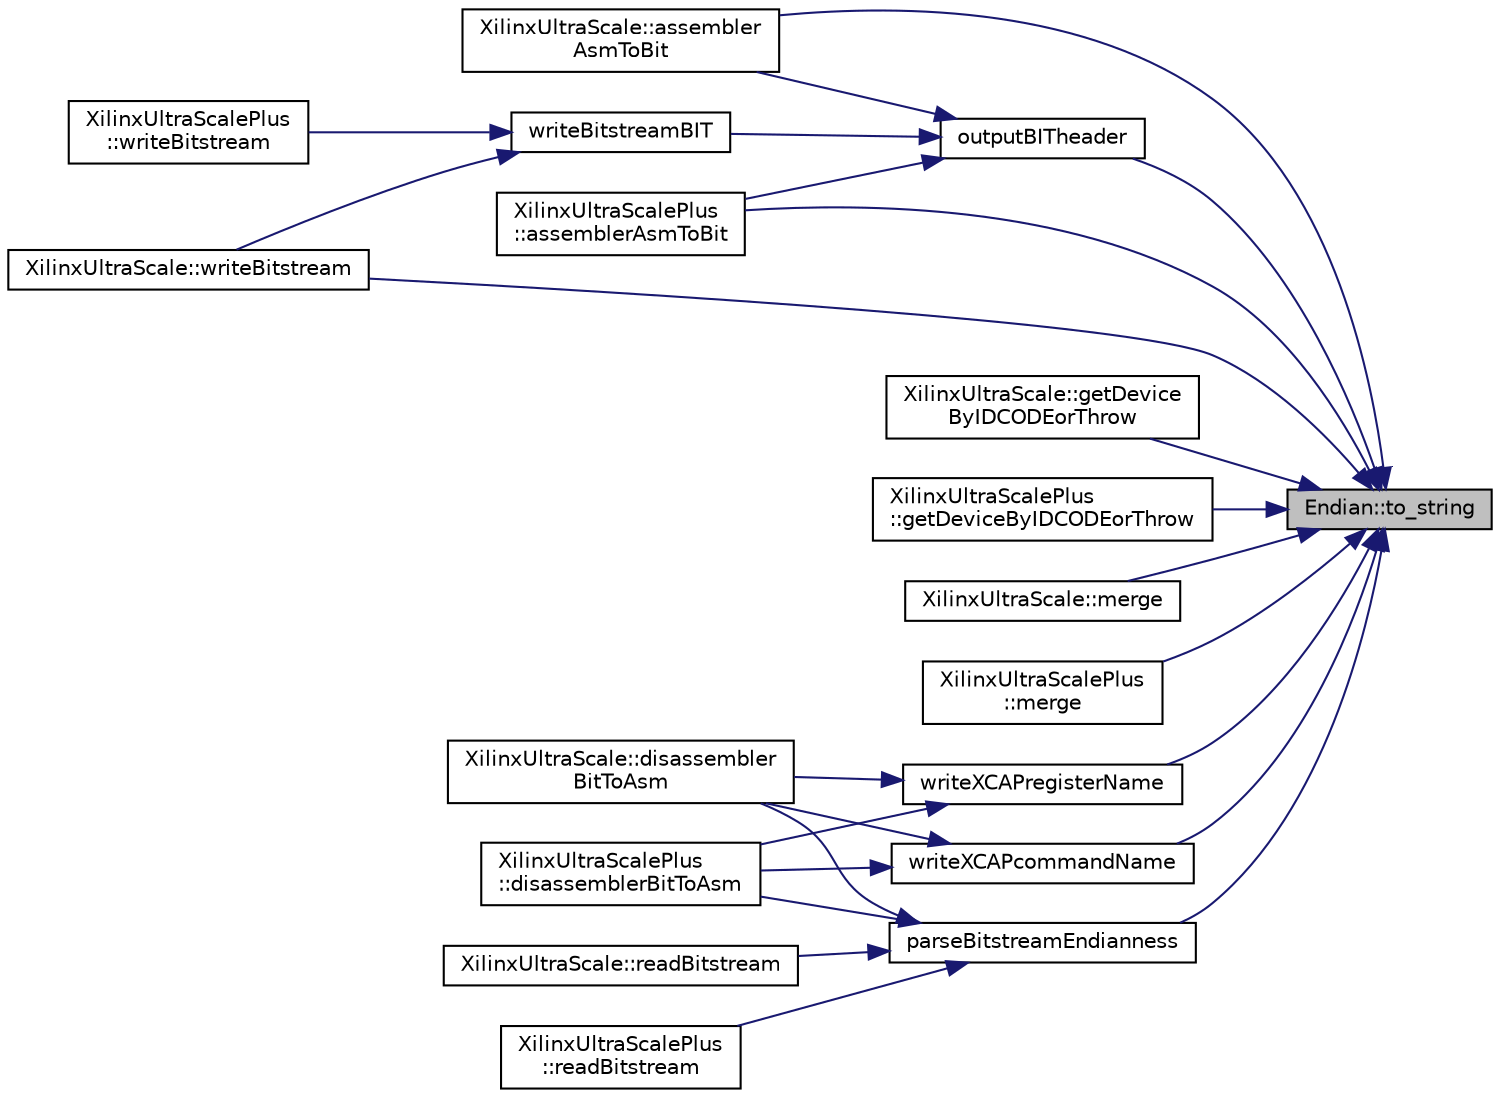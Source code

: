 digraph "Endian::to_string"
{
 // INTERACTIVE_SVG=YES
 // LATEX_PDF_SIZE
  edge [fontname="Helvetica",fontsize="10",labelfontname="Helvetica",labelfontsize="10"];
  node [fontname="Helvetica",fontsize="10",shape=record];
  rankdir="RL";
  Node1 [label="Endian::to_string",height=0.2,width=0.4,color="black", fillcolor="grey75", style="filled", fontcolor="black",tooltip=" "];
  Node1 -> Node2 [dir="back",color="midnightblue",fontsize="10",style="solid",fontname="Helvetica"];
  Node2 [label="XilinxUltraScale::assembler\lAsmToBit",height=0.2,width=0.4,color="black", fillcolor="white", style="filled",URL="$classXilinxUltraScale.html#ae59064108c5ceddce061542356c05a41",tooltip=" "];
  Node1 -> Node3 [dir="back",color="midnightblue",fontsize="10",style="solid",fontname="Helvetica"];
  Node3 [label="XilinxUltraScalePlus\l::assemblerAsmToBit",height=0.2,width=0.4,color="black", fillcolor="white", style="filled",URL="$classXilinxUltraScalePlus.html#a058802c627c4177c6fd88ca079551207",tooltip=" "];
  Node1 -> Node4 [dir="back",color="midnightblue",fontsize="10",style="solid",fontname="Helvetica"];
  Node4 [label="XilinxUltraScale::getDevice\lByIDCODEorThrow",height=0.2,width=0.4,color="black", fillcolor="white", style="filled",URL="$classXilinxUltraScale.html#a25b4faa957ea0f214a1c21bb982572d1",tooltip=" "];
  Node1 -> Node5 [dir="back",color="midnightblue",fontsize="10",style="solid",fontname="Helvetica"];
  Node5 [label="XilinxUltraScalePlus\l::getDeviceByIDCODEorThrow",height=0.2,width=0.4,color="black", fillcolor="white", style="filled",URL="$classXilinxUltraScalePlus.html#a92388a7fd1d5f5256cb01fa011d46199",tooltip=" "];
  Node1 -> Node6 [dir="back",color="midnightblue",fontsize="10",style="solid",fontname="Helvetica"];
  Node6 [label="XilinxUltraScale::merge",height=0.2,width=0.4,color="black", fillcolor="white", style="filled",URL="$classXilinxUltraScale.html#a6b42cd68a7bb4727c5f3c9076c21bdf1",tooltip=" "];
  Node1 -> Node7 [dir="back",color="midnightblue",fontsize="10",style="solid",fontname="Helvetica"];
  Node7 [label="XilinxUltraScalePlus\l::merge",height=0.2,width=0.4,color="black", fillcolor="white", style="filled",URL="$classXilinxUltraScalePlus.html#aa0e0292dad364e72a422f4733f5ca207",tooltip=" "];
  Node1 -> Node8 [dir="back",color="midnightblue",fontsize="10",style="solid",fontname="Helvetica"];
  Node8 [label="outputBITheader",height=0.2,width=0.4,color="black", fillcolor="white", style="filled",URL="$XCAP__inline__Output_8h.html#a91979dffab085f36666aabd8b3b62934",tooltip=" "];
  Node8 -> Node2 [dir="back",color="midnightblue",fontsize="10",style="solid",fontname="Helvetica"];
  Node8 -> Node3 [dir="back",color="midnightblue",fontsize="10",style="solid",fontname="Helvetica"];
  Node8 -> Node9 [dir="back",color="midnightblue",fontsize="10",style="solid",fontname="Helvetica"];
  Node9 [label="writeBitstreamBIT",height=0.2,width=0.4,color="black", fillcolor="white", style="filled",URL="$XCAP__inline__Output_8h.html#a7fb90fced1a719d94263f1c2e812ddb7",tooltip=" "];
  Node9 -> Node10 [dir="back",color="midnightblue",fontsize="10",style="solid",fontname="Helvetica"];
  Node10 [label="XilinxUltraScale::writeBitstream",height=0.2,width=0.4,color="black", fillcolor="white", style="filled",URL="$classXilinxUltraScale.html#ae7bdd2bbb29cb3ef06c611605d997287",tooltip=" "];
  Node9 -> Node11 [dir="back",color="midnightblue",fontsize="10",style="solid",fontname="Helvetica"];
  Node11 [label="XilinxUltraScalePlus\l::writeBitstream",height=0.2,width=0.4,color="black", fillcolor="white", style="filled",URL="$classXilinxUltraScalePlus.html#a7f2a7c34766d004adc6f1cfe1bdd62e7",tooltip=" "];
  Node1 -> Node12 [dir="back",color="midnightblue",fontsize="10",style="solid",fontname="Helvetica"];
  Node12 [label="parseBitstreamEndianness",height=0.2,width=0.4,color="black", fillcolor="white", style="filled",URL="$XCAP__inline__Input_8h.html#afecbc7d2f0175cd665f732ec0c5b93bf",tooltip=" "];
  Node12 -> Node13 [dir="back",color="midnightblue",fontsize="10",style="solid",fontname="Helvetica"];
  Node13 [label="XilinxUltraScale::disassembler\lBitToAsm",height=0.2,width=0.4,color="black", fillcolor="white", style="filled",URL="$classXilinxUltraScale.html#a1e74fd2f5f3122339373ac7e571c0743",tooltip=" "];
  Node12 -> Node14 [dir="back",color="midnightblue",fontsize="10",style="solid",fontname="Helvetica"];
  Node14 [label="XilinxUltraScalePlus\l::disassemblerBitToAsm",height=0.2,width=0.4,color="black", fillcolor="white", style="filled",URL="$classXilinxUltraScalePlus.html#a54f9af4b6723a99c0b9e8e9c9b424d00",tooltip=" "];
  Node12 -> Node15 [dir="back",color="midnightblue",fontsize="10",style="solid",fontname="Helvetica"];
  Node15 [label="XilinxUltraScale::readBitstream",height=0.2,width=0.4,color="black", fillcolor="white", style="filled",URL="$classXilinxUltraScale.html#a8d9e8e7846e7af191060d73b21024d8a",tooltip=" "];
  Node12 -> Node16 [dir="back",color="midnightblue",fontsize="10",style="solid",fontname="Helvetica"];
  Node16 [label="XilinxUltraScalePlus\l::readBitstream",height=0.2,width=0.4,color="black", fillcolor="white", style="filled",URL="$classXilinxUltraScalePlus.html#a0e5d08a2e5c37a29a1a04d50b48739d2",tooltip=" "];
  Node1 -> Node10 [dir="back",color="midnightblue",fontsize="10",style="solid",fontname="Helvetica"];
  Node1 -> Node17 [dir="back",color="midnightblue",fontsize="10",style="solid",fontname="Helvetica"];
  Node17 [label="writeXCAPcommandName",height=0.2,width=0.4,color="black", fillcolor="white", style="filled",URL="$XCAP__inline__CAP_8h.html#a24d4525a0a5b08911e7582b66f5570dc",tooltip=" "];
  Node17 -> Node13 [dir="back",color="midnightblue",fontsize="10",style="solid",fontname="Helvetica"];
  Node17 -> Node14 [dir="back",color="midnightblue",fontsize="10",style="solid",fontname="Helvetica"];
  Node1 -> Node18 [dir="back",color="midnightblue",fontsize="10",style="solid",fontname="Helvetica"];
  Node18 [label="writeXCAPregisterName",height=0.2,width=0.4,color="black", fillcolor="white", style="filled",URL="$XCAP__inline__CAP_8h.html#a587151f95f0fb3240e08fb9425021f74",tooltip=" "];
  Node18 -> Node13 [dir="back",color="midnightblue",fontsize="10",style="solid",fontname="Helvetica"];
  Node18 -> Node14 [dir="back",color="midnightblue",fontsize="10",style="solid",fontname="Helvetica"];
}
